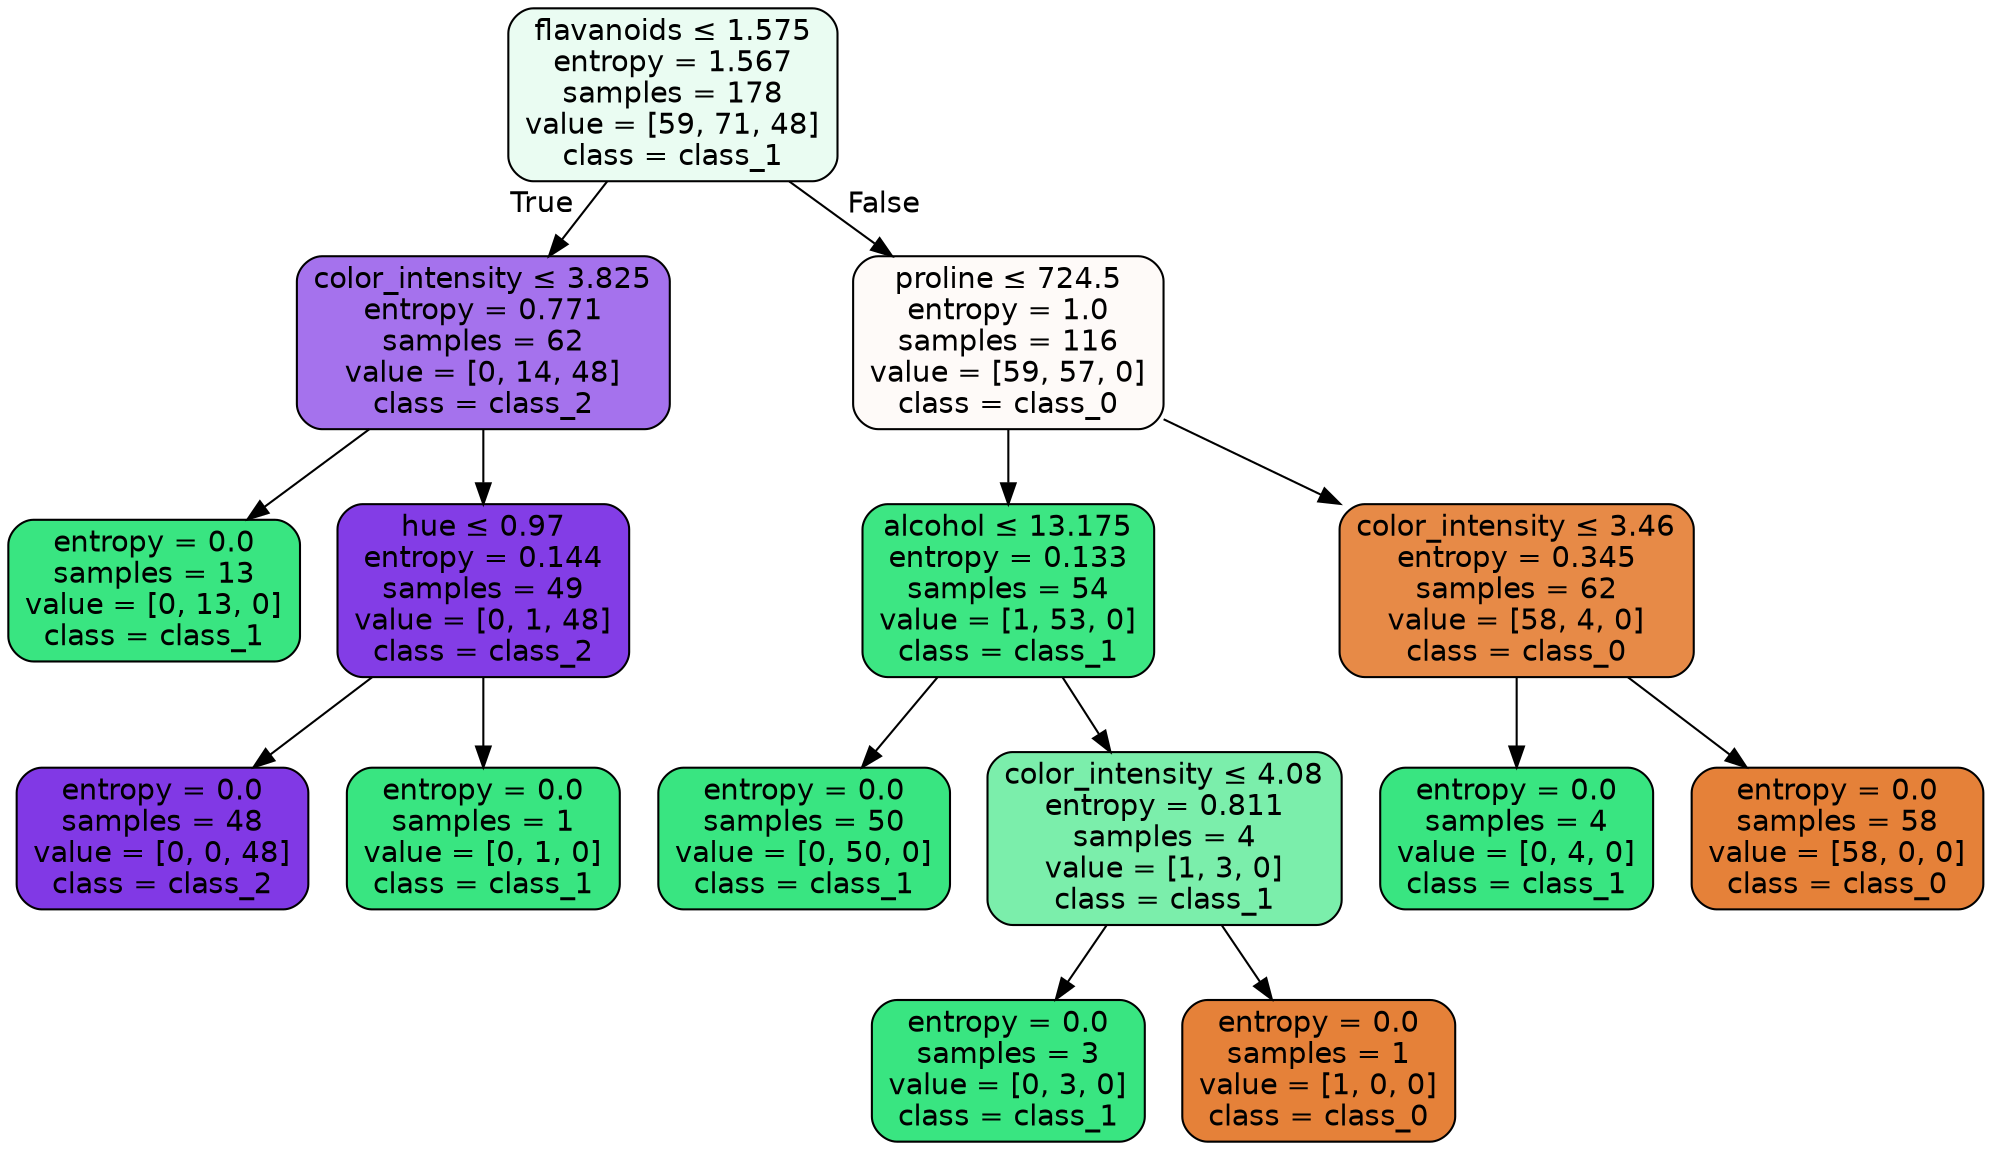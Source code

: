 digraph Tree {
node [shape=box, style="filled, rounded", color="black", fontname=helvetica] ;
edge [fontname=helvetica] ;
0 [label=<flavanoids &le; 1.575<br/>entropy = 1.567<br/>samples = 178<br/>value = [59, 71, 48]<br/>class = class_1>, fillcolor="#39e5811a"] ;
1 [label=<color_intensity &le; 3.825<br/>entropy = 0.771<br/>samples = 62<br/>value = [0, 14, 48]<br/>class = class_2>, fillcolor="#8139e5b5"] ;
0 -> 1 [labeldistance=2.5, labelangle=45, headlabel="True"] ;
2 [label=<entropy = 0.0<br/>samples = 13<br/>value = [0, 13, 0]<br/>class = class_1>, fillcolor="#39e581ff"] ;
1 -> 2 ;
3 [label=<hue &le; 0.97<br/>entropy = 0.144<br/>samples = 49<br/>value = [0, 1, 48]<br/>class = class_2>, fillcolor="#8139e5fa"] ;
1 -> 3 ;
4 [label=<entropy = 0.0<br/>samples = 48<br/>value = [0, 0, 48]<br/>class = class_2>, fillcolor="#8139e5ff"] ;
3 -> 4 ;
5 [label=<entropy = 0.0<br/>samples = 1<br/>value = [0, 1, 0]<br/>class = class_1>, fillcolor="#39e581ff"] ;
3 -> 5 ;
6 [label=<proline &le; 724.5<br/>entropy = 1.0<br/>samples = 116<br/>value = [59, 57, 0]<br/>class = class_0>, fillcolor="#e5813909"] ;
0 -> 6 [labeldistance=2.5, labelangle=-45, headlabel="False"] ;
7 [label=<alcohol &le; 13.175<br/>entropy = 0.133<br/>samples = 54<br/>value = [1, 53, 0]<br/>class = class_1>, fillcolor="#39e581fa"] ;
6 -> 7 ;
8 [label=<entropy = 0.0<br/>samples = 50<br/>value = [0, 50, 0]<br/>class = class_1>, fillcolor="#39e581ff"] ;
7 -> 8 ;
9 [label=<color_intensity &le; 4.08<br/>entropy = 0.811<br/>samples = 4<br/>value = [1, 3, 0]<br/>class = class_1>, fillcolor="#39e581aa"] ;
7 -> 9 ;
10 [label=<entropy = 0.0<br/>samples = 3<br/>value = [0, 3, 0]<br/>class = class_1>, fillcolor="#39e581ff"] ;
9 -> 10 ;
11 [label=<entropy = 0.0<br/>samples = 1<br/>value = [1, 0, 0]<br/>class = class_0>, fillcolor="#e58139ff"] ;
9 -> 11 ;
12 [label=<color_intensity &le; 3.46<br/>entropy = 0.345<br/>samples = 62<br/>value = [58, 4, 0]<br/>class = class_0>, fillcolor="#e58139ed"] ;
6 -> 12 ;
13 [label=<entropy = 0.0<br/>samples = 4<br/>value = [0, 4, 0]<br/>class = class_1>, fillcolor="#39e581ff"] ;
12 -> 13 ;
14 [label=<entropy = 0.0<br/>samples = 58<br/>value = [58, 0, 0]<br/>class = class_0>, fillcolor="#e58139ff"] ;
12 -> 14 ;
}